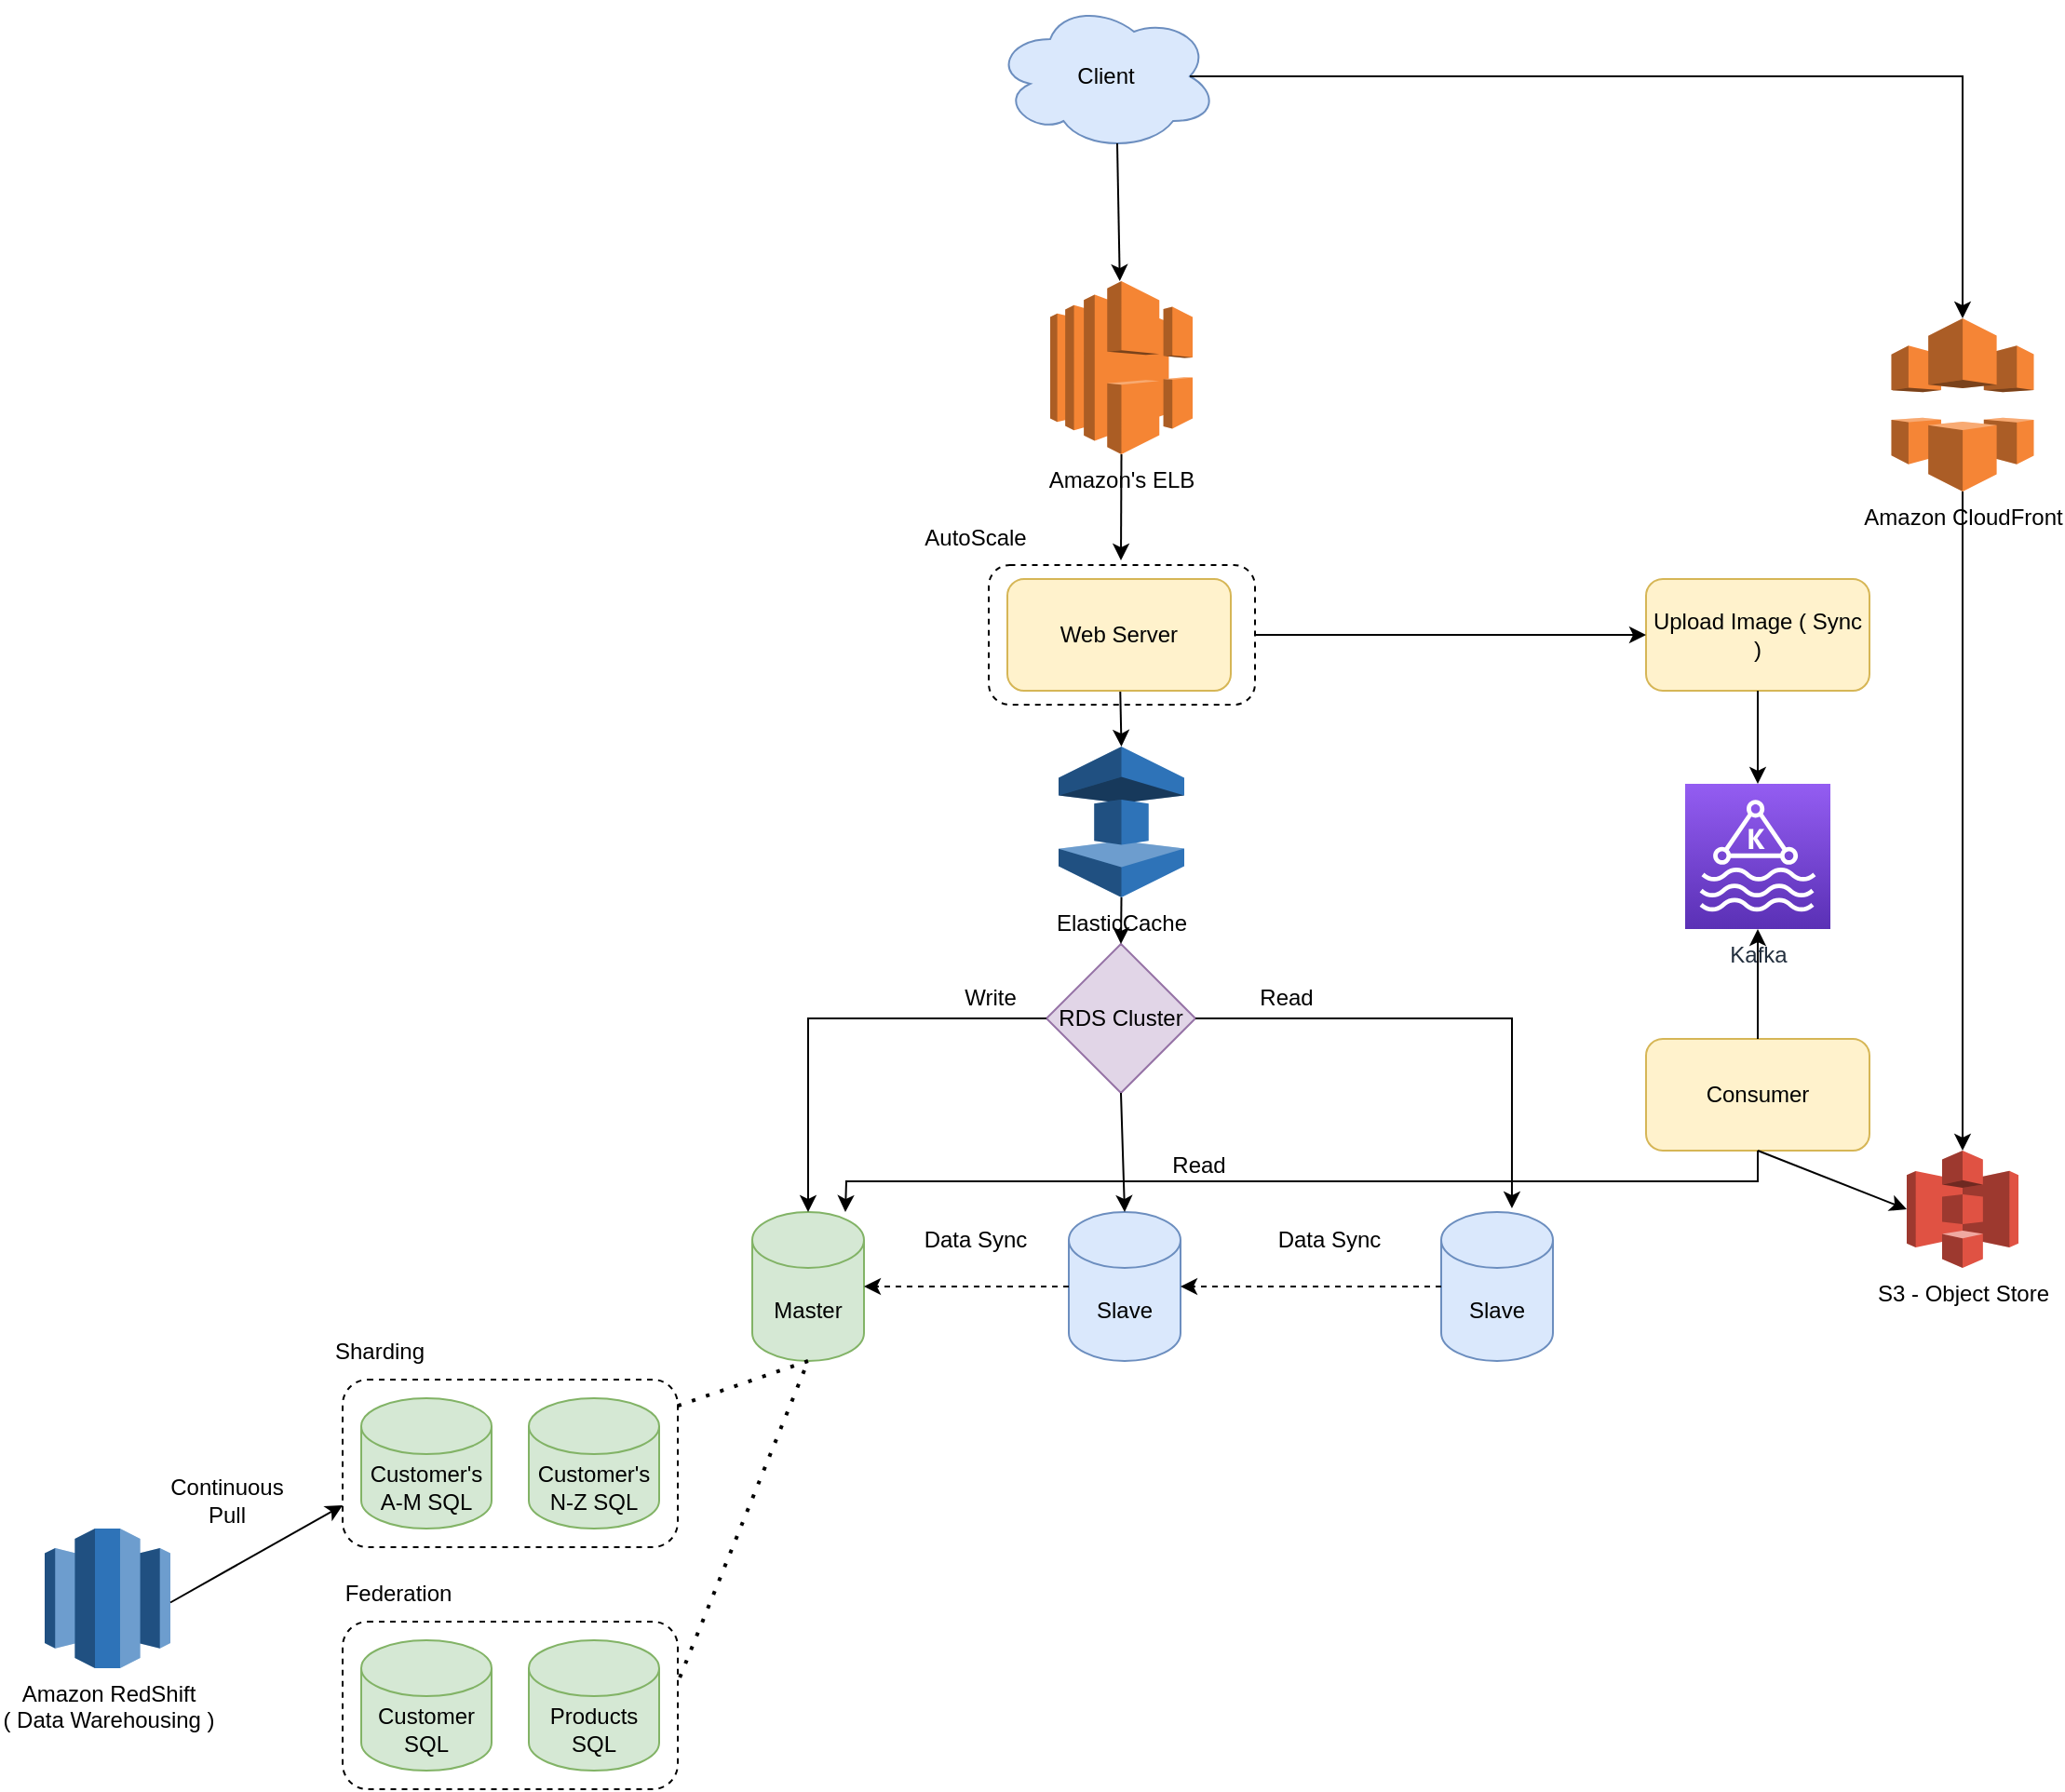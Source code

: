 <mxfile version="20.0.1" type="github"><diagram id="onmVZMC7TlNop5oKB3UY" name="Page-1"><mxGraphModel dx="1636" dy="1449" grid="1" gridSize="10" guides="1" tooltips="1" connect="1" arrows="1" fold="1" page="1" pageScale="1" pageWidth="850" pageHeight="1100" math="0" shadow="0"><root><mxCell id="0"/><mxCell id="1" parent="0"/><mxCell id="gxSmxHNSXOMdhkajosie-10" value="Auto" style="rounded=1;whiteSpace=wrap;html=1;dashed=1;" vertex="1" parent="1"><mxGeometry x="257" y="-137.5" width="143" height="75" as="geometry"/></mxCell><mxCell id="0BLKtr6tW4kkjmVhm_gT-1" value="Master" style="shape=cylinder3;whiteSpace=wrap;html=1;boundedLbl=1;backgroundOutline=1;size=15;fillColor=#d5e8d4;strokeColor=#82b366;" parent="1" vertex="1"><mxGeometry x="130" y="210" width="60" height="80" as="geometry"/></mxCell><mxCell id="0BLKtr6tW4kkjmVhm_gT-2" value="Slave" style="shape=cylinder3;whiteSpace=wrap;html=1;boundedLbl=1;backgroundOutline=1;size=15;fillColor=#dae8fc;strokeColor=#6c8ebf;" parent="1" vertex="1"><mxGeometry x="300" y="210" width="60" height="80" as="geometry"/></mxCell><mxCell id="0BLKtr6tW4kkjmVhm_gT-3" value="Slave" style="shape=cylinder3;whiteSpace=wrap;html=1;boundedLbl=1;backgroundOutline=1;size=15;fillColor=#dae8fc;strokeColor=#6c8ebf;" parent="1" vertex="1"><mxGeometry x="500" y="210" width="60" height="80" as="geometry"/></mxCell><mxCell id="0BLKtr6tW4kkjmVhm_gT-4" value="RDS Cluster" style="rhombus;whiteSpace=wrap;html=1;fillColor=#e1d5e7;strokeColor=#9673a6;" parent="1" vertex="1"><mxGeometry x="288" y="66" width="80" height="80" as="geometry"/></mxCell><mxCell id="0BLKtr6tW4kkjmVhm_gT-6" value="" style="endArrow=classic;html=1;rounded=0;entryX=0.5;entryY=0;entryDx=0;entryDy=0;entryPerimeter=0;" parent="1" source="gxSmxHNSXOMdhkajosie-6" target="gxSmxHNSXOMdhkajosie-8" edge="1"><mxGeometry width="50" height="50" relative="1" as="geometry"><mxPoint x="330" as="sourcePoint"/><mxPoint x="430" y="70" as="targetPoint"/></mxGeometry></mxCell><mxCell id="0BLKtr6tW4kkjmVhm_gT-7" value="" style="endArrow=classic;html=1;rounded=0;exitX=0;exitY=0.5;exitDx=0;exitDy=0;entryX=0.5;entryY=0;entryDx=0;entryDy=0;entryPerimeter=0;edgeStyle=orthogonalEdgeStyle;" parent="1" source="0BLKtr6tW4kkjmVhm_gT-4" target="0BLKtr6tW4kkjmVhm_gT-1" edge="1"><mxGeometry width="50" height="50" relative="1" as="geometry"><mxPoint x="380" y="160" as="sourcePoint"/><mxPoint x="430" y="110" as="targetPoint"/></mxGeometry></mxCell><mxCell id="0BLKtr6tW4kkjmVhm_gT-8" value="Write" style="text;html=1;strokeColor=none;fillColor=none;align=center;verticalAlign=middle;whiteSpace=wrap;rounded=0;" parent="1" vertex="1"><mxGeometry x="228" y="80" width="60" height="30" as="geometry"/></mxCell><mxCell id="0BLKtr6tW4kkjmVhm_gT-9" value="" style="endArrow=classic;html=1;rounded=0;exitX=0.5;exitY=1;exitDx=0;exitDy=0;entryX=0.5;entryY=0;entryDx=0;entryDy=0;entryPerimeter=0;" parent="1" source="0BLKtr6tW4kkjmVhm_gT-4" target="0BLKtr6tW4kkjmVhm_gT-2" edge="1"><mxGeometry width="50" height="50" relative="1" as="geometry"><mxPoint x="380" y="150" as="sourcePoint"/><mxPoint x="430" y="100" as="targetPoint"/></mxGeometry></mxCell><mxCell id="0BLKtr6tW4kkjmVhm_gT-10" value="Read" style="text;html=1;strokeColor=none;fillColor=none;align=center;verticalAlign=middle;whiteSpace=wrap;rounded=0;" parent="1" vertex="1"><mxGeometry x="340" y="170" width="60" height="30" as="geometry"/></mxCell><mxCell id="0BLKtr6tW4kkjmVhm_gT-11" value="Read" style="text;html=1;strokeColor=none;fillColor=none;align=center;verticalAlign=middle;whiteSpace=wrap;rounded=0;" parent="1" vertex="1"><mxGeometry x="387" y="80" width="60" height="30" as="geometry"/></mxCell><mxCell id="0BLKtr6tW4kkjmVhm_gT-12" value="" style="endArrow=classic;html=1;rounded=0;exitX=1;exitY=0.5;exitDx=0;exitDy=0;entryX=0.633;entryY=-0.025;entryDx=0;entryDy=0;entryPerimeter=0;edgeStyle=orthogonalEdgeStyle;" parent="1" source="0BLKtr6tW4kkjmVhm_gT-4" target="0BLKtr6tW4kkjmVhm_gT-3" edge="1"><mxGeometry width="50" height="50" relative="1" as="geometry"><mxPoint x="380" y="150" as="sourcePoint"/><mxPoint x="430" y="100" as="targetPoint"/></mxGeometry></mxCell><mxCell id="0BLKtr6tW4kkjmVhm_gT-13" value="" style="endArrow=classic;html=1;rounded=0;exitX=0;exitY=0.5;exitDx=0;exitDy=0;exitPerimeter=0;dashed=1;" parent="1" source="0BLKtr6tW4kkjmVhm_gT-2" target="0BLKtr6tW4kkjmVhm_gT-1" edge="1"><mxGeometry width="50" height="50" relative="1" as="geometry"><mxPoint x="390" y="320" as="sourcePoint"/><mxPoint x="440" y="270" as="targetPoint"/></mxGeometry></mxCell><mxCell id="0BLKtr6tW4kkjmVhm_gT-14" value="Data Sync" style="text;html=1;strokeColor=none;fillColor=none;align=center;verticalAlign=middle;whiteSpace=wrap;rounded=0;" parent="1" vertex="1"><mxGeometry x="220" y="210" width="60" height="30" as="geometry"/></mxCell><mxCell id="0BLKtr6tW4kkjmVhm_gT-15" value="" style="endArrow=classic;html=1;rounded=0;dashed=1;entryX=1;entryY=0.5;entryDx=0;entryDy=0;entryPerimeter=0;" parent="1" target="0BLKtr6tW4kkjmVhm_gT-2" edge="1"><mxGeometry width="50" height="50" relative="1" as="geometry"><mxPoint x="500" y="250" as="sourcePoint"/><mxPoint x="390" y="260" as="targetPoint"/></mxGeometry></mxCell><mxCell id="0BLKtr6tW4kkjmVhm_gT-16" value="Data Sync" style="text;html=1;strokeColor=none;fillColor=none;align=center;verticalAlign=middle;whiteSpace=wrap;rounded=0;" parent="1" vertex="1"><mxGeometry x="410" y="210" width="60" height="30" as="geometry"/></mxCell><mxCell id="gxSmxHNSXOMdhkajosie-2" value="Amazon's ELB" style="outlineConnect=0;dashed=0;verticalLabelPosition=bottom;verticalAlign=top;align=center;html=1;shape=mxgraph.aws3.elastic_load_balancing;fillColor=#F58534;gradientColor=none;" vertex="1" parent="1"><mxGeometry x="290" y="-290" width="76.5" height="93" as="geometry"/></mxCell><mxCell id="gxSmxHNSXOMdhkajosie-3" value="Client" style="ellipse;shape=cloud;whiteSpace=wrap;html=1;fillColor=#dae8fc;strokeColor=#6c8ebf;" vertex="1" parent="1"><mxGeometry x="260" y="-440" width="120" height="80" as="geometry"/></mxCell><mxCell id="gxSmxHNSXOMdhkajosie-4" value="" style="endArrow=classic;html=1;rounded=0;exitX=0.55;exitY=0.95;exitDx=0;exitDy=0;exitPerimeter=0;" edge="1" parent="1" source="gxSmxHNSXOMdhkajosie-3" target="gxSmxHNSXOMdhkajosie-2"><mxGeometry width="50" height="50" relative="1" as="geometry"><mxPoint x="380" y="-220" as="sourcePoint"/><mxPoint x="430" y="-270" as="targetPoint"/></mxGeometry></mxCell><mxCell id="gxSmxHNSXOMdhkajosie-6" value="Web Server" style="rounded=1;whiteSpace=wrap;html=1;fillColor=#fff2cc;strokeColor=#d6b656;" vertex="1" parent="1"><mxGeometry x="267" y="-130" width="120" height="60" as="geometry"/></mxCell><mxCell id="gxSmxHNSXOMdhkajosie-7" value="" style="endArrow=classic;html=1;rounded=0;exitX=0.5;exitY=1;exitDx=0;exitDy=0;exitPerimeter=0;" edge="1" parent="1" source="gxSmxHNSXOMdhkajosie-2"><mxGeometry width="50" height="50" relative="1" as="geometry"><mxPoint x="380" y="-140" as="sourcePoint"/><mxPoint x="328" y="-140" as="targetPoint"/></mxGeometry></mxCell><mxCell id="gxSmxHNSXOMdhkajosie-8" value="ElasticCache" style="outlineConnect=0;dashed=0;verticalLabelPosition=bottom;verticalAlign=top;align=center;html=1;shape=mxgraph.aws3.elasticache;fillColor=#2E73B8;gradientColor=none;" vertex="1" parent="1"><mxGeometry x="294.5" y="-40" width="67.5" height="81" as="geometry"/></mxCell><mxCell id="gxSmxHNSXOMdhkajosie-9" value="" style="endArrow=classic;html=1;rounded=0;exitX=0.5;exitY=1;exitDx=0;exitDy=0;exitPerimeter=0;entryX=0.5;entryY=0;entryDx=0;entryDy=0;" edge="1" parent="1" source="gxSmxHNSXOMdhkajosie-8" target="0BLKtr6tW4kkjmVhm_gT-4"><mxGeometry width="50" height="50" relative="1" as="geometry"><mxPoint x="380" y="50" as="sourcePoint"/><mxPoint x="430" as="targetPoint"/></mxGeometry></mxCell><mxCell id="gxSmxHNSXOMdhkajosie-11" value="AutoScale" style="text;html=1;strokeColor=none;fillColor=none;align=center;verticalAlign=middle;whiteSpace=wrap;rounded=0;dashed=1;" vertex="1" parent="1"><mxGeometry x="220" y="-167.5" width="60" height="30" as="geometry"/></mxCell><mxCell id="gxSmxHNSXOMdhkajosie-13" value="S3 - Object Store" style="outlineConnect=0;dashed=0;verticalLabelPosition=bottom;verticalAlign=top;align=center;html=1;shape=mxgraph.aws3.s3;fillColor=#E05243;gradientColor=none;" vertex="1" parent="1"><mxGeometry x="750" y="177" width="60" height="63" as="geometry"/></mxCell><mxCell id="gxSmxHNSXOMdhkajosie-14" value="Amazon CloudFront" style="outlineConnect=0;dashed=0;verticalLabelPosition=bottom;verticalAlign=top;align=center;html=1;shape=mxgraph.aws3.cloudfront;fillColor=#F58536;gradientColor=none;" vertex="1" parent="1"><mxGeometry x="741.75" y="-270" width="76.5" height="93" as="geometry"/></mxCell><mxCell id="gxSmxHNSXOMdhkajosie-15" value="" style="endArrow=classic;html=1;rounded=0;exitX=0.875;exitY=0.5;exitDx=0;exitDy=0;exitPerimeter=0;entryX=0.5;entryY=0;entryDx=0;entryDy=0;entryPerimeter=0;edgeStyle=orthogonalEdgeStyle;" edge="1" parent="1" source="gxSmxHNSXOMdhkajosie-3" target="gxSmxHNSXOMdhkajosie-14"><mxGeometry width="50" height="50" relative="1" as="geometry"><mxPoint x="380" y="-190" as="sourcePoint"/><mxPoint x="430" y="-240" as="targetPoint"/></mxGeometry></mxCell><mxCell id="gxSmxHNSXOMdhkajosie-16" value="" style="endArrow=classic;html=1;rounded=0;entryX=0.5;entryY=0;entryDx=0;entryDy=0;entryPerimeter=0;" edge="1" parent="1" source="gxSmxHNSXOMdhkajosie-14" target="gxSmxHNSXOMdhkajosie-13"><mxGeometry width="50" height="50" relative="1" as="geometry"><mxPoint x="380" y="130" as="sourcePoint"/><mxPoint x="678" y="130" as="targetPoint"/></mxGeometry></mxCell><mxCell id="gxSmxHNSXOMdhkajosie-17" value="" style="rounded=1;whiteSpace=wrap;html=1;dashed=1;" vertex="1" parent="1"><mxGeometry x="-90" y="300" width="180" height="90" as="geometry"/></mxCell><mxCell id="gxSmxHNSXOMdhkajosie-18" value="Customer's A-M SQL" style="shape=cylinder3;whiteSpace=wrap;html=1;boundedLbl=1;backgroundOutline=1;size=15;fillColor=#d5e8d4;strokeColor=#82b366;" vertex="1" parent="1"><mxGeometry x="-80" y="310" width="70" height="70" as="geometry"/></mxCell><mxCell id="gxSmxHNSXOMdhkajosie-19" value="Customer's N-Z SQL" style="shape=cylinder3;whiteSpace=wrap;html=1;boundedLbl=1;backgroundOutline=1;size=15;fillColor=#d5e8d4;strokeColor=#82b366;" vertex="1" parent="1"><mxGeometry x="10" y="310" width="70" height="70" as="geometry"/></mxCell><mxCell id="gxSmxHNSXOMdhkajosie-20" value="Sharding" style="text;html=1;strokeColor=none;fillColor=none;align=center;verticalAlign=middle;whiteSpace=wrap;rounded=0;dashed=1;" vertex="1" parent="1"><mxGeometry x="-100" y="270" width="60" height="30" as="geometry"/></mxCell><mxCell id="gxSmxHNSXOMdhkajosie-21" value="" style="rounded=1;whiteSpace=wrap;html=1;dashed=1;" vertex="1" parent="1"><mxGeometry x="-90" y="430" width="180" height="90" as="geometry"/></mxCell><mxCell id="gxSmxHNSXOMdhkajosie-22" value="Customer SQL" style="shape=cylinder3;whiteSpace=wrap;html=1;boundedLbl=1;backgroundOutline=1;size=15;fillColor=#d5e8d4;strokeColor=#82b366;" vertex="1" parent="1"><mxGeometry x="-80" y="440" width="70" height="70" as="geometry"/></mxCell><mxCell id="gxSmxHNSXOMdhkajosie-23" value="Products SQL" style="shape=cylinder3;whiteSpace=wrap;html=1;boundedLbl=1;backgroundOutline=1;size=15;fillColor=#d5e8d4;strokeColor=#82b366;" vertex="1" parent="1"><mxGeometry x="10" y="440" width="70" height="70" as="geometry"/></mxCell><mxCell id="gxSmxHNSXOMdhkajosie-24" value="Federation" style="text;html=1;strokeColor=none;fillColor=none;align=center;verticalAlign=middle;whiteSpace=wrap;rounded=0;dashed=1;" vertex="1" parent="1"><mxGeometry x="-90" y="400" width="60" height="30" as="geometry"/></mxCell><mxCell id="gxSmxHNSXOMdhkajosie-25" value="" style="endArrow=none;dashed=1;html=1;dashPattern=1 3;strokeWidth=2;rounded=0;entryX=0.5;entryY=1;entryDx=0;entryDy=0;entryPerimeter=0;" edge="1" parent="1" source="gxSmxHNSXOMdhkajosie-17" target="0BLKtr6tW4kkjmVhm_gT-1"><mxGeometry width="50" height="50" relative="1" as="geometry"><mxPoint x="240" y="410" as="sourcePoint"/><mxPoint x="290" y="360" as="targetPoint"/></mxGeometry></mxCell><mxCell id="gxSmxHNSXOMdhkajosie-26" value="" style="endArrow=none;dashed=1;html=1;dashPattern=1 3;strokeWidth=2;rounded=0;exitX=1.006;exitY=0.333;exitDx=0;exitDy=0;exitPerimeter=0;" edge="1" parent="1" source="gxSmxHNSXOMdhkajosie-21"><mxGeometry width="50" height="50" relative="1" as="geometry"><mxPoint x="240" y="410" as="sourcePoint"/><mxPoint x="160" y="290" as="targetPoint"/></mxGeometry></mxCell><mxCell id="gxSmxHNSXOMdhkajosie-27" value="Upload Image ( Sync )" style="rounded=1;whiteSpace=wrap;html=1;fillColor=#fff2cc;strokeColor=#d6b656;" vertex="1" parent="1"><mxGeometry x="610" y="-130" width="120" height="60" as="geometry"/></mxCell><mxCell id="gxSmxHNSXOMdhkajosie-28" value="" style="endArrow=classic;html=1;rounded=0;exitX=1;exitY=0.5;exitDx=0;exitDy=0;entryX=0;entryY=0.5;entryDx=0;entryDy=0;edgeStyle=orthogonalEdgeStyle;" edge="1" parent="1" source="gxSmxHNSXOMdhkajosie-10" target="gxSmxHNSXOMdhkajosie-27"><mxGeometry width="50" height="50" relative="1" as="geometry"><mxPoint x="240" y="60" as="sourcePoint"/><mxPoint x="290" y="10" as="targetPoint"/></mxGeometry></mxCell><mxCell id="gxSmxHNSXOMdhkajosie-30" value="" style="endArrow=classic;html=1;rounded=0;exitX=0.5;exitY=1;exitDx=0;exitDy=0;entryX=0.5;entryY=0;entryDx=0;entryDy=0;entryPerimeter=0;" edge="1" parent="1" source="gxSmxHNSXOMdhkajosie-27" target="gxSmxHNSXOMdhkajosie-33"><mxGeometry width="50" height="50" relative="1" as="geometry"><mxPoint x="450" y="100" as="sourcePoint"/><mxPoint x="670" y="-20" as="targetPoint"/></mxGeometry></mxCell><mxCell id="gxSmxHNSXOMdhkajosie-31" value="Consumer" style="rounded=1;whiteSpace=wrap;html=1;fillColor=#fff2cc;strokeColor=#d6b656;" vertex="1" parent="1"><mxGeometry x="610" y="117" width="120" height="60" as="geometry"/></mxCell><mxCell id="gxSmxHNSXOMdhkajosie-32" value="" style="endArrow=classic;html=1;rounded=0;" edge="1" parent="1" source="gxSmxHNSXOMdhkajosie-31" target="gxSmxHNSXOMdhkajosie-33"><mxGeometry width="50" height="50" relative="1" as="geometry"><mxPoint x="450" y="90" as="sourcePoint"/><mxPoint x="670" y="60" as="targetPoint"/></mxGeometry></mxCell><mxCell id="gxSmxHNSXOMdhkajosie-33" value="Kafka" style="sketch=0;points=[[0,0,0],[0.25,0,0],[0.5,0,0],[0.75,0,0],[1,0,0],[0,1,0],[0.25,1,0],[0.5,1,0],[0.75,1,0],[1,1,0],[0,0.25,0],[0,0.5,0],[0,0.75,0],[1,0.25,0],[1,0.5,0],[1,0.75,0]];outlineConnect=0;fontColor=#232F3E;gradientColor=#945DF2;gradientDirection=north;fillColor=#5A30B5;strokeColor=#ffffff;dashed=0;verticalLabelPosition=bottom;verticalAlign=top;align=center;html=1;fontSize=12;fontStyle=0;aspect=fixed;shape=mxgraph.aws4.resourceIcon;resIcon=mxgraph.aws4.managed_streaming_for_kafka;" vertex="1" parent="1"><mxGeometry x="631" y="-20" width="78" height="78" as="geometry"/></mxCell><mxCell id="gxSmxHNSXOMdhkajosie-36" value="" style="endArrow=classic;html=1;rounded=0;exitX=0.5;exitY=1;exitDx=0;exitDy=0;entryX=0;entryY=0.5;entryDx=0;entryDy=0;entryPerimeter=0;" edge="1" parent="1" source="gxSmxHNSXOMdhkajosie-31" target="gxSmxHNSXOMdhkajosie-13"><mxGeometry width="50" height="50" relative="1" as="geometry"><mxPoint x="450" y="100" as="sourcePoint"/><mxPoint x="500" y="50" as="targetPoint"/></mxGeometry></mxCell><mxCell id="gxSmxHNSXOMdhkajosie-37" value="" style="endArrow=classic;html=1;rounded=0;exitX=0.5;exitY=1;exitDx=0;exitDy=0;edgeStyle=orthogonalEdgeStyle;" edge="1" parent="1" source="gxSmxHNSXOMdhkajosie-31"><mxGeometry width="50" height="50" relative="1" as="geometry"><mxPoint x="450" y="240" as="sourcePoint"/><mxPoint x="180" y="210" as="targetPoint"/></mxGeometry></mxCell><mxCell id="gxSmxHNSXOMdhkajosie-38" value="Amazon RedShift &lt;br&gt;( Data Warehousing )" style="outlineConnect=0;dashed=0;verticalLabelPosition=bottom;verticalAlign=top;align=center;html=1;shape=mxgraph.aws3.redshift;fillColor=#2E73B8;gradientColor=none;" vertex="1" parent="1"><mxGeometry x="-250" y="380" width="67.5" height="75" as="geometry"/></mxCell><mxCell id="gxSmxHNSXOMdhkajosie-39" value="" style="endArrow=classic;html=1;rounded=0;exitX=1;exitY=0.53;exitDx=0;exitDy=0;exitPerimeter=0;entryX=0;entryY=0.75;entryDx=0;entryDy=0;" edge="1" parent="1" source="gxSmxHNSXOMdhkajosie-38" target="gxSmxHNSXOMdhkajosie-17"><mxGeometry width="50" height="50" relative="1" as="geometry"><mxPoint x="30" y="410" as="sourcePoint"/><mxPoint x="80" y="360" as="targetPoint"/></mxGeometry></mxCell><mxCell id="gxSmxHNSXOMdhkajosie-40" value="Continuous Pull" style="text;html=1;strokeColor=none;fillColor=none;align=center;verticalAlign=middle;whiteSpace=wrap;rounded=0;dashed=1;" vertex="1" parent="1"><mxGeometry x="-182.5" y="350" width="60" height="30" as="geometry"/></mxCell></root></mxGraphModel></diagram></mxfile>